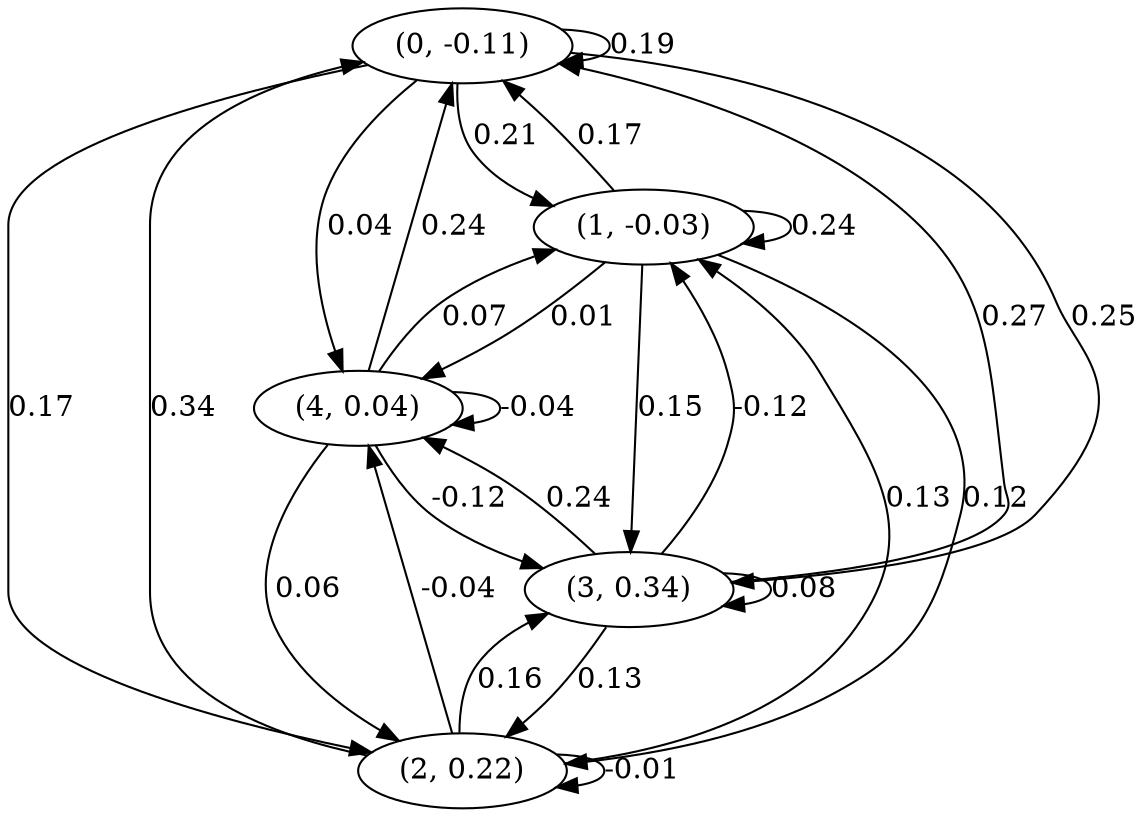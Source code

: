 digraph {
    0 [ label = "(0, -0.11)" ]
    1 [ label = "(1, -0.03)" ]
    2 [ label = "(2, 0.22)" ]
    3 [ label = "(3, 0.34)" ]
    4 [ label = "(4, 0.04)" ]
    0 -> 0 [ label = "0.19" ]
    1 -> 1 [ label = "0.24" ]
    2 -> 2 [ label = "-0.01" ]
    3 -> 3 [ label = "0.08" ]
    4 -> 4 [ label = "-0.04" ]
    1 -> 0 [ label = "0.17" ]
    2 -> 0 [ label = "0.34" ]
    3 -> 0 [ label = "0.27" ]
    4 -> 0 [ label = "0.24" ]
    0 -> 1 [ label = "0.21" ]
    2 -> 1 [ label = "0.13" ]
    3 -> 1 [ label = "-0.12" ]
    4 -> 1 [ label = "0.07" ]
    0 -> 2 [ label = "0.17" ]
    1 -> 2 [ label = "0.12" ]
    3 -> 2 [ label = "0.13" ]
    4 -> 2 [ label = "0.06" ]
    0 -> 3 [ label = "0.25" ]
    1 -> 3 [ label = "0.15" ]
    2 -> 3 [ label = "0.16" ]
    4 -> 3 [ label = "-0.12" ]
    0 -> 4 [ label = "0.04" ]
    1 -> 4 [ label = "0.01" ]
    2 -> 4 [ label = "-0.04" ]
    3 -> 4 [ label = "0.24" ]
}

